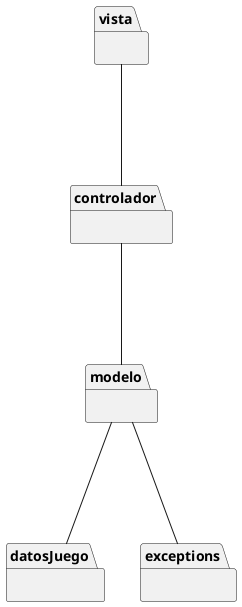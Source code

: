 @startuml
'https://plantuml.com/class-diagram


package "vista" {}
package "controlador"{}
package "modelo"{}
package "datosJuego" {}
package "exceptions" {}


"vista" --- "controlador"
"controlador" --- "modelo"
modelo --- "datosJuego"
modelo --- "exceptions"


@enduml